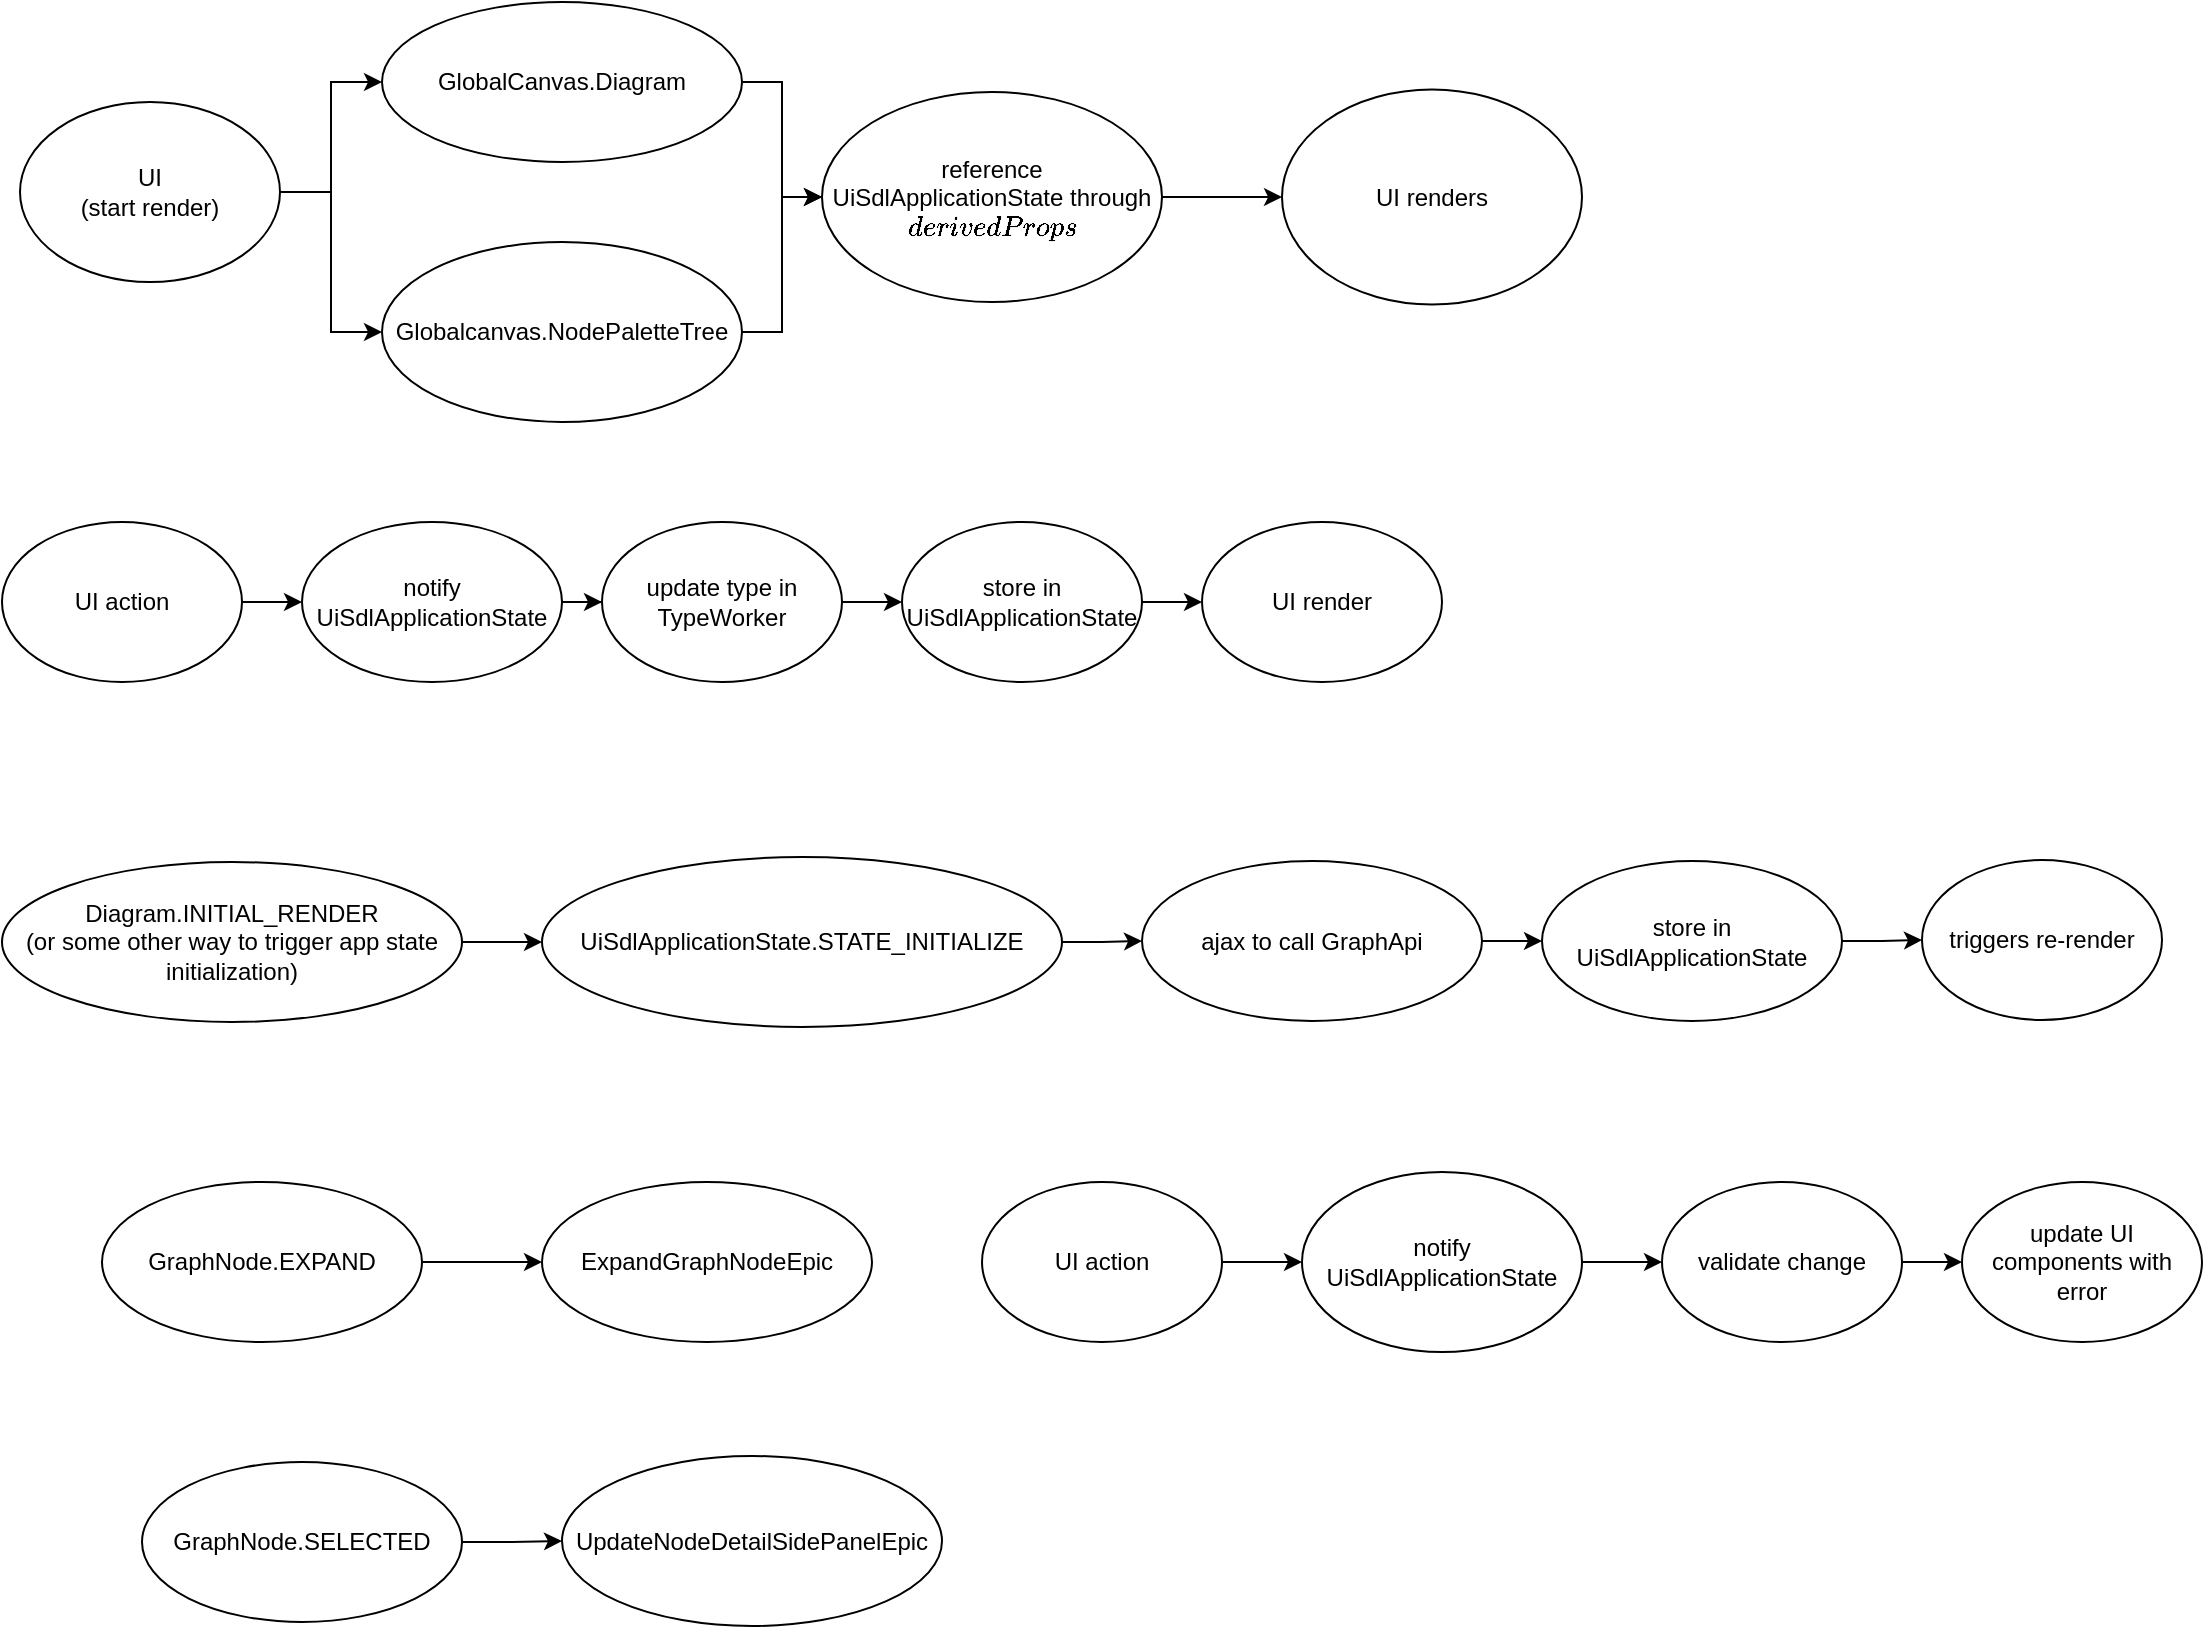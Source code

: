 <mxfile version="14.2.9" type="github"><diagram id="kg5OD9e7_EzVGHc3Tldg" name="Page-1"><mxGraphModel dx="1426" dy="780" grid="1" gridSize="10" guides="1" tooltips="1" connect="1" arrows="1" fold="1" page="1" pageScale="1" pageWidth="850" pageHeight="1100" math="0" shadow="0"><root><mxCell id="0"/><mxCell id="1" parent="0"/><mxCell id="6nEefLbkpud1Gj3tEYYr-36" style="edgeStyle=orthogonalEdgeStyle;rounded=0;orthogonalLoop=1;jettySize=auto;html=1;exitX=1;exitY=0.5;exitDx=0;exitDy=0;entryX=0;entryY=0.5;entryDx=0;entryDy=0;" edge="1" parent="1" source="6nEefLbkpud1Gj3tEYYr-1" target="6nEefLbkpud1Gj3tEYYr-34"><mxGeometry relative="1" as="geometry"/></mxCell><mxCell id="6nEefLbkpud1Gj3tEYYr-37" style="edgeStyle=orthogonalEdgeStyle;rounded=0;orthogonalLoop=1;jettySize=auto;html=1;exitX=1;exitY=0.5;exitDx=0;exitDy=0;entryX=0;entryY=0.5;entryDx=0;entryDy=0;" edge="1" parent="1" source="6nEefLbkpud1Gj3tEYYr-1" target="6nEefLbkpud1Gj3tEYYr-35"><mxGeometry relative="1" as="geometry"/></mxCell><mxCell id="6nEefLbkpud1Gj3tEYYr-1" value="&lt;div&gt;UI &lt;br&gt;&lt;/div&gt;&lt;div&gt;(start render)&lt;/div&gt;" style="ellipse;whiteSpace=wrap;html=1;" vertex="1" parent="1"><mxGeometry x="39" y="150" width="130" height="90" as="geometry"/></mxCell><mxCell id="6nEefLbkpud1Gj3tEYYr-33" value="" style="edgeStyle=orthogonalEdgeStyle;rounded=0;orthogonalLoop=1;jettySize=auto;html=1;" edge="1" parent="1" source="6nEefLbkpud1Gj3tEYYr-2" target="6nEefLbkpud1Gj3tEYYr-5"><mxGeometry relative="1" as="geometry"/></mxCell><mxCell id="6nEefLbkpud1Gj3tEYYr-2" value="reference UiSdlApplicationState through `derivedProps`" style="ellipse;whiteSpace=wrap;html=1;" vertex="1" parent="1"><mxGeometry x="440" y="145" width="170" height="105" as="geometry"/></mxCell><mxCell id="6nEefLbkpud1Gj3tEYYr-5" value="UI renders" style="ellipse;whiteSpace=wrap;html=1;" vertex="1" parent="1"><mxGeometry x="670" y="143.75" width="150" height="107.5" as="geometry"/></mxCell><mxCell id="6nEefLbkpud1Gj3tEYYr-42" value="" style="edgeStyle=orthogonalEdgeStyle;rounded=0;orthogonalLoop=1;jettySize=auto;html=1;" edge="1" parent="1" source="6nEefLbkpud1Gj3tEYYr-7" target="6nEefLbkpud1Gj3tEYYr-41"><mxGeometry relative="1" as="geometry"/></mxCell><mxCell id="6nEefLbkpud1Gj3tEYYr-7" value="UI action" style="ellipse;whiteSpace=wrap;html=1;" vertex="1" parent="1"><mxGeometry x="30" y="360" width="120" height="80" as="geometry"/></mxCell><mxCell id="6nEefLbkpud1Gj3tEYYr-44" value="" style="edgeStyle=orthogonalEdgeStyle;rounded=0;orthogonalLoop=1;jettySize=auto;html=1;" edge="1" parent="1" source="6nEefLbkpud1Gj3tEYYr-8" target="6nEefLbkpud1Gj3tEYYr-9"><mxGeometry relative="1" as="geometry"/></mxCell><mxCell id="6nEefLbkpud1Gj3tEYYr-8" value="update type in TypeWorker" style="ellipse;whiteSpace=wrap;html=1;" vertex="1" parent="1"><mxGeometry x="330" y="360" width="120" height="80" as="geometry"/></mxCell><mxCell id="6nEefLbkpud1Gj3tEYYr-46" value="" style="edgeStyle=orthogonalEdgeStyle;rounded=0;orthogonalLoop=1;jettySize=auto;html=1;" edge="1" parent="1" source="6nEefLbkpud1Gj3tEYYr-9" target="6nEefLbkpud1Gj3tEYYr-10"><mxGeometry relative="1" as="geometry"/></mxCell><mxCell id="6nEefLbkpud1Gj3tEYYr-9" value="store in UiSdlApplicationState" style="ellipse;whiteSpace=wrap;html=1;" vertex="1" parent="1"><mxGeometry x="480" y="360" width="120" height="80" as="geometry"/></mxCell><mxCell id="6nEefLbkpud1Gj3tEYYr-10" value="UI render" style="ellipse;whiteSpace=wrap;html=1;" vertex="1" parent="1"><mxGeometry x="630" y="360" width="120" height="80" as="geometry"/></mxCell><mxCell id="6nEefLbkpud1Gj3tEYYr-17" style="edgeStyle=orthogonalEdgeStyle;rounded=0;orthogonalLoop=1;jettySize=auto;html=1;exitX=1;exitY=0.5;exitDx=0;exitDy=0;" edge="1" parent="1" source="6nEefLbkpud1Gj3tEYYr-11" target="6nEefLbkpud1Gj3tEYYr-12"><mxGeometry relative="1" as="geometry"/></mxCell><mxCell id="6nEefLbkpud1Gj3tEYYr-11" value="&lt;div&gt;Diagram.INITIAL_RENDER &lt;br&gt;&lt;/div&gt;&lt;div&gt;(or some other way to trigger app state initialization)&lt;/div&gt;" style="ellipse;whiteSpace=wrap;html=1;" vertex="1" parent="1"><mxGeometry x="30" y="530" width="230" height="80" as="geometry"/></mxCell><mxCell id="6nEefLbkpud1Gj3tEYYr-18" value="" style="edgeStyle=orthogonalEdgeStyle;rounded=0;orthogonalLoop=1;jettySize=auto;html=1;" edge="1" parent="1" source="6nEefLbkpud1Gj3tEYYr-12" target="6nEefLbkpud1Gj3tEYYr-13"><mxGeometry relative="1" as="geometry"/></mxCell><mxCell id="6nEefLbkpud1Gj3tEYYr-12" value="UiSdlApplicationState.STATE_INITIALIZE" style="ellipse;whiteSpace=wrap;html=1;" vertex="1" parent="1"><mxGeometry x="300" y="527.5" width="260" height="85" as="geometry"/></mxCell><mxCell id="6nEefLbkpud1Gj3tEYYr-19" value="" style="edgeStyle=orthogonalEdgeStyle;rounded=0;orthogonalLoop=1;jettySize=auto;html=1;" edge="1" parent="1" source="6nEefLbkpud1Gj3tEYYr-13" target="6nEefLbkpud1Gj3tEYYr-14"><mxGeometry relative="1" as="geometry"/></mxCell><mxCell id="6nEefLbkpud1Gj3tEYYr-13" value="ajax to call GraphApi" style="ellipse;whiteSpace=wrap;html=1;" vertex="1" parent="1"><mxGeometry x="600" y="529.5" width="170" height="80" as="geometry"/></mxCell><mxCell id="6nEefLbkpud1Gj3tEYYr-20" value="" style="edgeStyle=orthogonalEdgeStyle;rounded=0;orthogonalLoop=1;jettySize=auto;html=1;" edge="1" parent="1" source="6nEefLbkpud1Gj3tEYYr-14" target="6nEefLbkpud1Gj3tEYYr-15"><mxGeometry relative="1" as="geometry"/></mxCell><mxCell id="6nEefLbkpud1Gj3tEYYr-14" value="store in UiSdlApplicationState" style="ellipse;whiteSpace=wrap;html=1;" vertex="1" parent="1"><mxGeometry x="800" y="529.5" width="150" height="80" as="geometry"/></mxCell><mxCell id="6nEefLbkpud1Gj3tEYYr-15" value="triggers re-render" style="ellipse;whiteSpace=wrap;html=1;" vertex="1" parent="1"><mxGeometry x="990" y="529" width="120" height="80" as="geometry"/></mxCell><mxCell id="6nEefLbkpud1Gj3tEYYr-24" value="" style="edgeStyle=orthogonalEdgeStyle;rounded=0;orthogonalLoop=1;jettySize=auto;html=1;" edge="1" parent="1" source="6nEefLbkpud1Gj3tEYYr-21" target="6nEefLbkpud1Gj3tEYYr-22"><mxGeometry relative="1" as="geometry"/></mxCell><mxCell id="6nEefLbkpud1Gj3tEYYr-21" value="GraphNode.EXPAND" style="ellipse;whiteSpace=wrap;html=1;" vertex="1" parent="1"><mxGeometry x="80" y="690" width="160" height="80" as="geometry"/></mxCell><mxCell id="6nEefLbkpud1Gj3tEYYr-22" value="ExpandGraphNodeEpic" style="ellipse;whiteSpace=wrap;html=1;" vertex="1" parent="1"><mxGeometry x="300" y="690" width="165" height="80" as="geometry"/></mxCell><mxCell id="6nEefLbkpud1Gj3tEYYr-27" value="" style="edgeStyle=orthogonalEdgeStyle;rounded=0;orthogonalLoop=1;jettySize=auto;html=1;" edge="1" parent="1" source="6nEefLbkpud1Gj3tEYYr-25" target="6nEefLbkpud1Gj3tEYYr-26"><mxGeometry relative="1" as="geometry"/></mxCell><mxCell id="6nEefLbkpud1Gj3tEYYr-25" value="GraphNode.SELECTED" style="ellipse;whiteSpace=wrap;html=1;" vertex="1" parent="1"><mxGeometry x="100" y="830" width="160" height="80" as="geometry"/></mxCell><mxCell id="6nEefLbkpud1Gj3tEYYr-26" value="UpdateNodeDetailSidePanelEpic" style="ellipse;whiteSpace=wrap;html=1;" vertex="1" parent="1"><mxGeometry x="310" y="827" width="190" height="85" as="geometry"/></mxCell><mxCell id="6nEefLbkpud1Gj3tEYYr-38" value="" style="edgeStyle=orthogonalEdgeStyle;rounded=0;orthogonalLoop=1;jettySize=auto;html=1;" edge="1" parent="1" source="6nEefLbkpud1Gj3tEYYr-34" target="6nEefLbkpud1Gj3tEYYr-2"><mxGeometry relative="1" as="geometry"/></mxCell><mxCell id="6nEefLbkpud1Gj3tEYYr-34" value="GlobalCanvas.Diagram" style="ellipse;whiteSpace=wrap;html=1;" vertex="1" parent="1"><mxGeometry x="220" y="100" width="180" height="80" as="geometry"/></mxCell><mxCell id="6nEefLbkpud1Gj3tEYYr-39" value="" style="edgeStyle=orthogonalEdgeStyle;rounded=0;orthogonalLoop=1;jettySize=auto;html=1;" edge="1" parent="1" source="6nEefLbkpud1Gj3tEYYr-35" target="6nEefLbkpud1Gj3tEYYr-2"><mxGeometry relative="1" as="geometry"/></mxCell><mxCell id="6nEefLbkpud1Gj3tEYYr-35" value="Globalcanvas.NodePaletteTree" style="ellipse;whiteSpace=wrap;html=1;" vertex="1" parent="1"><mxGeometry x="220" y="220" width="180" height="90" as="geometry"/></mxCell><mxCell id="6nEefLbkpud1Gj3tEYYr-43" value="" style="edgeStyle=orthogonalEdgeStyle;rounded=0;orthogonalLoop=1;jettySize=auto;html=1;" edge="1" parent="1" source="6nEefLbkpud1Gj3tEYYr-41" target="6nEefLbkpud1Gj3tEYYr-8"><mxGeometry relative="1" as="geometry"/></mxCell><mxCell id="6nEefLbkpud1Gj3tEYYr-41" value="notify UiSdlApplicationState" style="ellipse;whiteSpace=wrap;html=1;" vertex="1" parent="1"><mxGeometry x="180" y="360" width="130" height="80" as="geometry"/></mxCell><mxCell id="6nEefLbkpud1Gj3tEYYr-49" value="" style="edgeStyle=orthogonalEdgeStyle;rounded=0;orthogonalLoop=1;jettySize=auto;html=1;" edge="1" parent="1" source="6nEefLbkpud1Gj3tEYYr-47" target="6nEefLbkpud1Gj3tEYYr-48"><mxGeometry relative="1" as="geometry"/></mxCell><mxCell id="6nEefLbkpud1Gj3tEYYr-47" value="UI action" style="ellipse;whiteSpace=wrap;html=1;" vertex="1" parent="1"><mxGeometry x="520" y="690" width="120" height="80" as="geometry"/></mxCell><mxCell id="6nEefLbkpud1Gj3tEYYr-52" value="" style="edgeStyle=orthogonalEdgeStyle;rounded=0;orthogonalLoop=1;jettySize=auto;html=1;" edge="1" parent="1" source="6nEefLbkpud1Gj3tEYYr-48" target="6nEefLbkpud1Gj3tEYYr-50"><mxGeometry relative="1" as="geometry"/></mxCell><mxCell id="6nEefLbkpud1Gj3tEYYr-48" value="notify UiSdlApplicationState" style="ellipse;whiteSpace=wrap;html=1;" vertex="1" parent="1"><mxGeometry x="680" y="685" width="140" height="90" as="geometry"/></mxCell><mxCell id="6nEefLbkpud1Gj3tEYYr-54" value="" style="edgeStyle=orthogonalEdgeStyle;rounded=0;orthogonalLoop=1;jettySize=auto;html=1;" edge="1" parent="1" source="6nEefLbkpud1Gj3tEYYr-50" target="6nEefLbkpud1Gj3tEYYr-51"><mxGeometry relative="1" as="geometry"/></mxCell><mxCell id="6nEefLbkpud1Gj3tEYYr-50" value="validate change" style="ellipse;whiteSpace=wrap;html=1;" vertex="1" parent="1"><mxGeometry x="860" y="690" width="120" height="80" as="geometry"/></mxCell><mxCell id="6nEefLbkpud1Gj3tEYYr-51" value="update UI components with error" style="ellipse;whiteSpace=wrap;html=1;" vertex="1" parent="1"><mxGeometry x="1010" y="690" width="120" height="80" as="geometry"/></mxCell></root></mxGraphModel></diagram></mxfile>